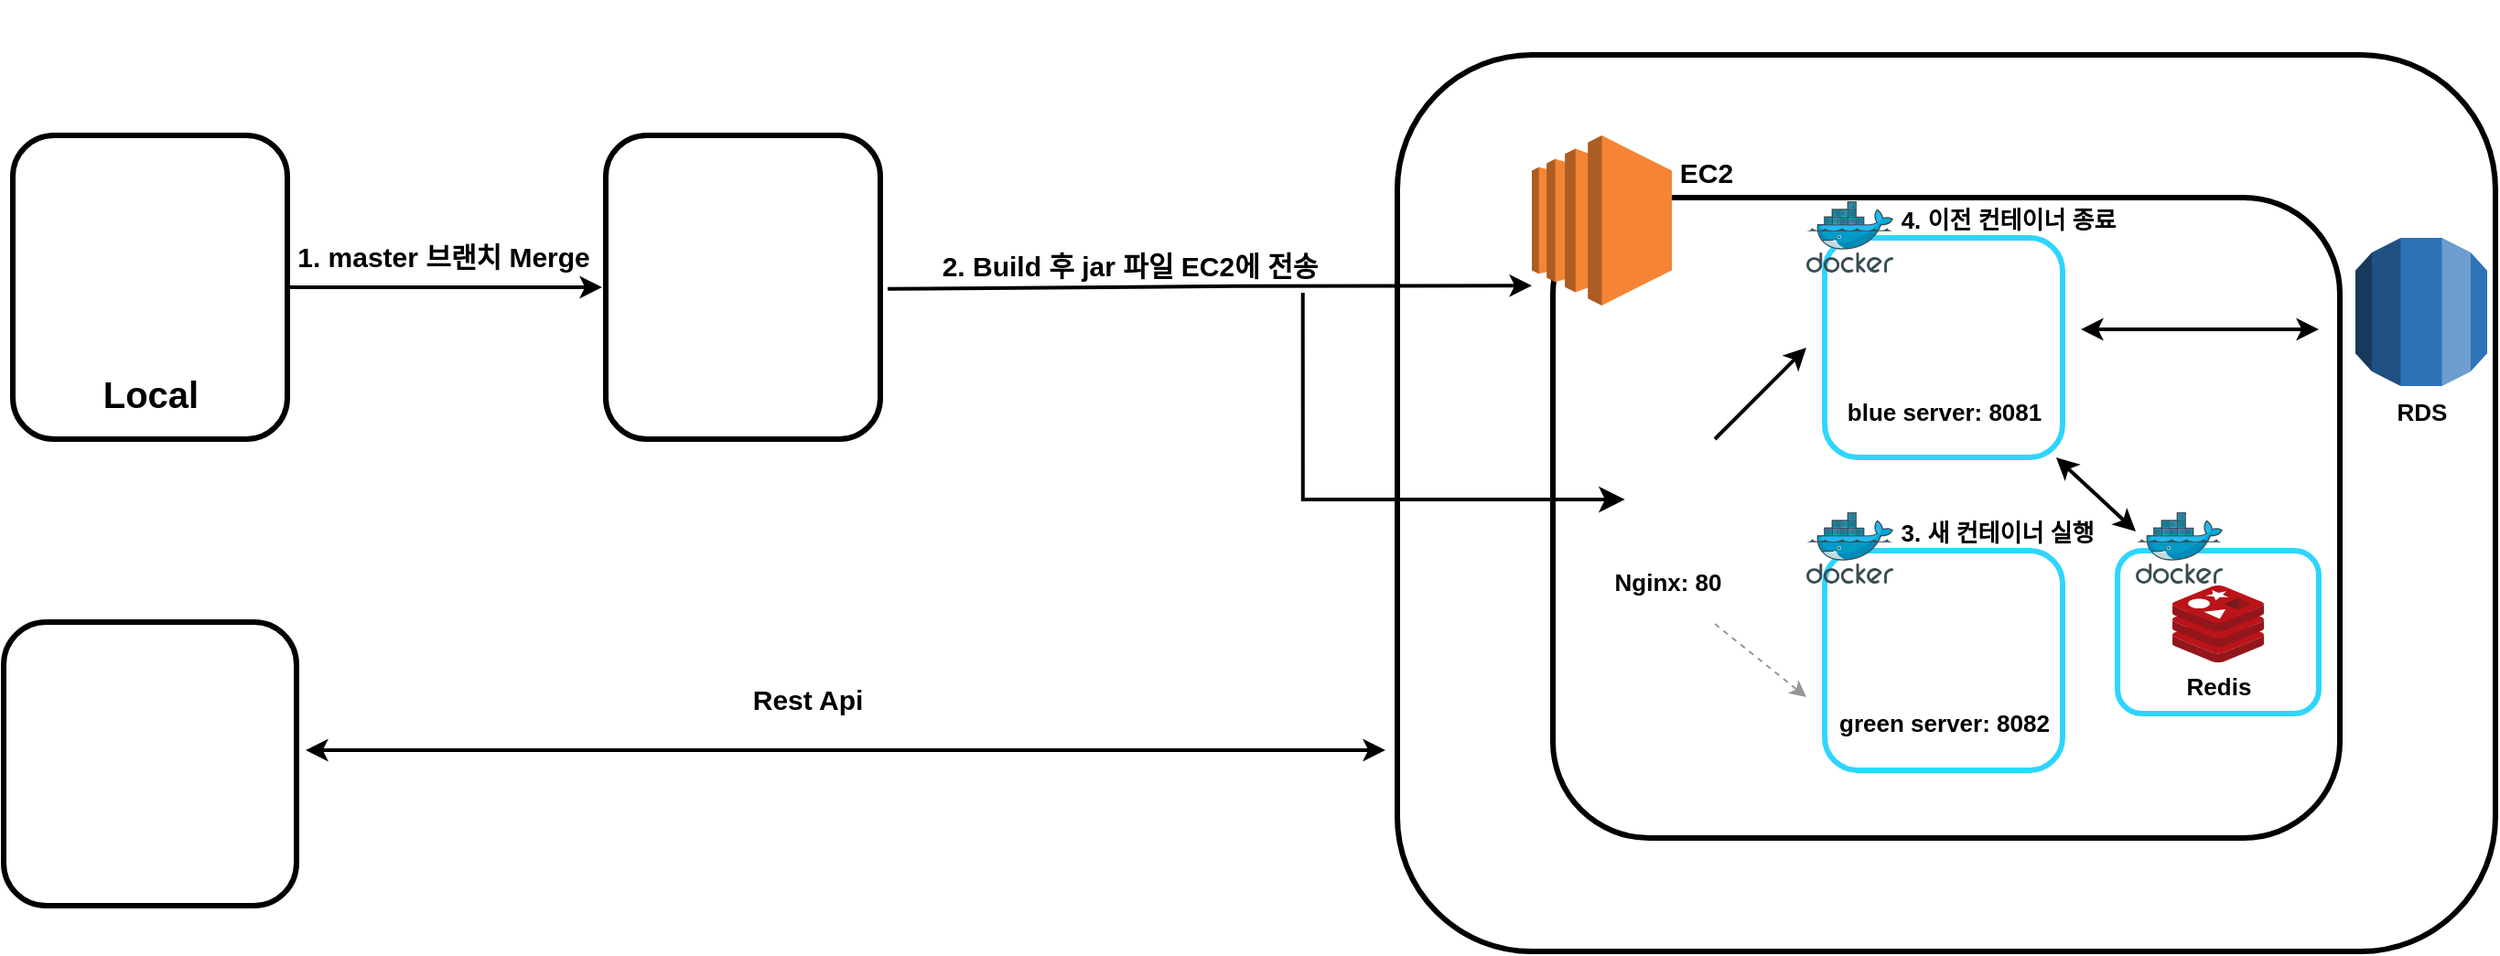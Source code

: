 <mxfile version="21.6.6" type="device">
  <diagram name="페이지-1" id="Qe-_5NJDYfm2JjSAHNzm">
    <mxGraphModel dx="1687" dy="892" grid="1" gridSize="10" guides="1" tooltips="1" connect="1" arrows="1" fold="1" page="1" pageScale="1" pageWidth="827" pageHeight="1169" math="0" shadow="0">
      <root>
        <mxCell id="0" />
        <mxCell id="1" parent="0" />
        <mxCell id="FOKYOlc2peMPIZlh_83t-85" value="" style="rounded=1;whiteSpace=wrap;html=1;strokeWidth=3;container=0;" vertex="1" parent="1">
          <mxGeometry x="449" y="214" width="150" height="166" as="geometry" />
        </mxCell>
        <mxCell id="FOKYOlc2peMPIZlh_83t-28" style="edgeStyle=orthogonalEdgeStyle;rounded=0;orthogonalLoop=1;jettySize=auto;html=1;exitX=1;exitY=0.5;exitDx=0;exitDy=0;entryX=0;entryY=0.5;entryDx=0;entryDy=0;strokeWidth=2;" edge="1" parent="1" source="FOKYOlc2peMPIZlh_83t-24">
          <mxGeometry relative="1" as="geometry">
            <mxPoint x="447" y="297" as="targetPoint" />
          </mxGeometry>
        </mxCell>
        <mxCell id="FOKYOlc2peMPIZlh_83t-11" value="1. master 브랜치 Merge" style="text;html=1;align=center;verticalAlign=middle;resizable=0;points=[];autosize=1;strokeColor=none;fillColor=none;fontStyle=1;fontSize=15;" vertex="1" parent="1">
          <mxGeometry x="265" y="264.5" width="190" height="30" as="geometry" />
        </mxCell>
        <mxCell id="FOKYOlc2peMPIZlh_83t-24" value="" style="rounded=1;whiteSpace=wrap;html=1;strokeWidth=3;container=0;" vertex="1" parent="1">
          <mxGeometry x="125" y="214" width="150" height="166" as="geometry" />
        </mxCell>
        <mxCell id="FOKYOlc2peMPIZlh_83t-5" value="" style="shape=image;html=1;verticalAlign=top;verticalLabelPosition=bottom;labelBackgroundColor=#ffffff;imageAspect=0;aspect=fixed;image=https://cdn4.iconfinder.com/data/icons/ionicons/512/icon-social-github-128.png;imageBorder=none;container=0;" vertex="1" parent="1">
          <mxGeometry x="139.5" y="219" width="121" height="121" as="geometry" />
        </mxCell>
        <mxCell id="FOKYOlc2peMPIZlh_83t-27" value="&lt;span style=&quot;font-size: 20px;&quot;&gt;Local&lt;/span&gt;" style="text;html=1;align=center;verticalAlign=middle;resizable=0;points=[];autosize=1;strokeColor=none;fillColor=none;container=0;fontStyle=1;fontSize=20;" vertex="1" parent="1">
          <mxGeometry x="160" y="335" width="80" height="40" as="geometry" />
        </mxCell>
        <mxCell id="FOKYOlc2peMPIZlh_83t-40" value="" style="rounded=1;whiteSpace=wrap;html=1;strokeWidth=3;container=0;" vertex="1" parent="1">
          <mxGeometry x="881.5" y="170" width="600" height="490" as="geometry" />
        </mxCell>
        <mxCell id="FOKYOlc2peMPIZlh_83t-19" value="" style="shape=image;html=1;verticalAlign=top;verticalLabelPosition=bottom;labelBackgroundColor=#ffffff;imageAspect=0;aspect=fixed;image=https://cdn3.iconfinder.com/data/icons/dompicon-glyph-file-format-2/256/file-jar-format-type-128.png" vertex="1" parent="1">
          <mxGeometry x="685" y="180" width="90" height="90" as="geometry" />
        </mxCell>
        <mxCell id="FOKYOlc2peMPIZlh_83t-89" style="edgeStyle=orthogonalEdgeStyle;rounded=0;orthogonalLoop=1;jettySize=auto;html=1;exitX=0;exitY=0.5;exitDx=0;exitDy=0;entryX=0.018;entryY=0.635;entryDx=0;entryDy=0;entryPerimeter=0;" edge="1" parent="1" source="FOKYOlc2peMPIZlh_83t-41" target="FOKYOlc2peMPIZlh_83t-54">
          <mxGeometry relative="1" as="geometry" />
        </mxCell>
        <mxCell id="FOKYOlc2peMPIZlh_83t-41" value="" style="rounded=1;whiteSpace=wrap;html=1;strokeWidth=3;container=0;" vertex="1" parent="1">
          <mxGeometry x="966.5" y="248" width="430" height="350" as="geometry" />
        </mxCell>
        <mxCell id="FOKYOlc2peMPIZlh_83t-15" value="" style="outlineConnect=0;dashed=0;verticalLabelPosition=bottom;verticalAlign=top;align=center;html=1;shape=mxgraph.aws3.ec2;fillColor=#F58534;gradientColor=none;" vertex="1" parent="1">
          <mxGeometry x="955" y="214" width="76.5" height="93" as="geometry" />
        </mxCell>
        <mxCell id="FOKYOlc2peMPIZlh_83t-17" value="" style="outlineConnect=0;dashed=0;verticalLabelPosition=bottom;verticalAlign=top;align=center;html=1;shape=mxgraph.aws3.rds;fillColor=#2E73B8;gradientColor=none;" vertex="1" parent="1">
          <mxGeometry x="1405" y="270" width="72" height="81" as="geometry" />
        </mxCell>
        <mxCell id="FOKYOlc2peMPIZlh_83t-45" value="" style="group" vertex="1" connectable="0" parent="1">
          <mxGeometry x="1115" y="441" width="170.0" height="120" as="geometry" />
        </mxCell>
        <mxCell id="FOKYOlc2peMPIZlh_83t-43" value="" style="rounded=1;whiteSpace=wrap;html=1;strokeWidth=3;strokeColor=#2ed5ff;" vertex="1" parent="FOKYOlc2peMPIZlh_83t-45">
          <mxGeometry width="130" height="120" as="geometry" />
        </mxCell>
        <mxCell id="FOKYOlc2peMPIZlh_83t-42" value="" style="shape=image;verticalLabelPosition=bottom;labelBackgroundColor=default;verticalAlign=top;aspect=fixed;imageAspect=0;image=https://godbell.kr/content/images/2022/11/20220607_001840_0001.png;" vertex="1" parent="FOKYOlc2peMPIZlh_83t-45">
          <mxGeometry x="12.82" y="5" width="107.36" height="90" as="geometry" />
        </mxCell>
        <mxCell id="FOKYOlc2peMPIZlh_83t-62" value="green server: 8082" style="text;html=1;align=center;verticalAlign=middle;resizable=0;points=[];autosize=1;strokeColor=none;fillColor=none;fontStyle=1;fontSize=13;" vertex="1" parent="FOKYOlc2peMPIZlh_83t-45">
          <mxGeometry x="-5" y="79" width="140" height="30" as="geometry" />
        </mxCell>
        <mxCell id="FOKYOlc2peMPIZlh_83t-20" value="" style="image;sketch=0;aspect=fixed;html=1;points=[];align=center;fontSize=12;image=img/lib/mscae/Docker.svg;" vertex="1" parent="FOKYOlc2peMPIZlh_83t-45">
          <mxGeometry x="-10" y="-21" width="47.56" height="39" as="geometry" />
        </mxCell>
        <mxCell id="FOKYOlc2peMPIZlh_83t-75" value="&lt;b style=&quot;font-size: 13px;&quot;&gt;3. 새 컨테이너 실행&lt;/b&gt;" style="text;html=1;align=center;verticalAlign=middle;resizable=0;points=[];autosize=1;strokeColor=none;fillColor=none;fontSize=13;" vertex="1" parent="FOKYOlc2peMPIZlh_83t-45">
          <mxGeometry x="24.0" y="-25" width="140" height="30" as="geometry" />
        </mxCell>
        <mxCell id="FOKYOlc2peMPIZlh_83t-46" value="" style="group" vertex="1" connectable="0" parent="1">
          <mxGeometry x="1115" y="270" width="142.82" height="140" as="geometry" />
        </mxCell>
        <mxCell id="FOKYOlc2peMPIZlh_83t-47" value="" style="rounded=1;whiteSpace=wrap;html=1;strokeWidth=3;strokeColor=#2ed5ff;" vertex="1" parent="FOKYOlc2peMPIZlh_83t-46">
          <mxGeometry width="130" height="120" as="geometry" />
        </mxCell>
        <mxCell id="FOKYOlc2peMPIZlh_83t-48" value="" style="shape=image;verticalLabelPosition=bottom;labelBackgroundColor=default;verticalAlign=top;aspect=fixed;imageAspect=0;image=https://godbell.kr/content/images/2022/11/20220607_001840_0001.png;" vertex="1" parent="FOKYOlc2peMPIZlh_83t-46">
          <mxGeometry x="12.82" y="5" width="107.36" height="90" as="geometry" />
        </mxCell>
        <mxCell id="FOKYOlc2peMPIZlh_83t-56" value="blue server: 8081" style="text;html=1;align=center;verticalAlign=middle;resizable=0;points=[];autosize=1;strokeColor=none;fillColor=none;fontStyle=1;fontSize=13;" vertex="1" parent="FOKYOlc2peMPIZlh_83t-46">
          <mxGeometry y="80" width="130" height="30" as="geometry" />
        </mxCell>
        <mxCell id="FOKYOlc2peMPIZlh_83t-35" value="" style="rounded=1;whiteSpace=wrap;html=1;strokeWidth=3;strokeColor=#2ED5FF;" vertex="1" parent="1">
          <mxGeometry x="1275" y="441" width="110" height="89" as="geometry" />
        </mxCell>
        <mxCell id="FOKYOlc2peMPIZlh_83t-16" value="" style="image;sketch=0;aspect=fixed;html=1;points=[];align=center;fontSize=12;image=img/lib/mscae/Cache_Redis_Product.svg;" vertex="1" parent="1">
          <mxGeometry x="1305" y="460" width="50" height="42" as="geometry" />
        </mxCell>
        <mxCell id="FOKYOlc2peMPIZlh_83t-51" value="Redis" style="text;html=1;align=center;verticalAlign=middle;resizable=0;points=[];autosize=1;strokeColor=none;fillColor=none;fontStyle=1;fontSize=13;" vertex="1" parent="1">
          <mxGeometry x="1300" y="500" width="60" height="30" as="geometry" />
        </mxCell>
        <mxCell id="FOKYOlc2peMPIZlh_83t-54" value="" style="shape=image;verticalLabelPosition=bottom;labelBackgroundColor=default;verticalAlign=top;aspect=fixed;imageAspect=0;image=https://quiksite.com/wp-content/uploads/2016/09/Nginx-Logo-02.png;" vertex="1" parent="1">
          <mxGeometry x="994" y="380" width="70" height="70" as="geometry" />
        </mxCell>
        <mxCell id="FOKYOlc2peMPIZlh_83t-55" value="" style="image;sketch=0;aspect=fixed;html=1;points=[];align=center;fontSize=12;image=img/lib/mscae/Docker.svg;" vertex="1" parent="1">
          <mxGeometry x="1285" y="420" width="47.56" height="39" as="geometry" />
        </mxCell>
        <mxCell id="FOKYOlc2peMPIZlh_83t-63" value="Nginx: 80" style="text;html=1;align=center;verticalAlign=middle;resizable=0;points=[];autosize=1;strokeColor=none;fillColor=none;fontSize=13;fontStyle=1" vertex="1" parent="1">
          <mxGeometry x="989" y="443" width="80" height="30" as="geometry" />
        </mxCell>
        <mxCell id="FOKYOlc2peMPIZlh_83t-65" value="" style="endArrow=classic;html=1;rounded=0;strokeWidth=2;" edge="1" parent="1">
          <mxGeometry width="50" height="50" relative="1" as="geometry">
            <mxPoint x="1055" y="380" as="sourcePoint" />
            <mxPoint x="1105" y="330" as="targetPoint" />
          </mxGeometry>
        </mxCell>
        <mxCell id="FOKYOlc2peMPIZlh_83t-66" value="" style="endArrow=classic;startArrow=classic;html=1;rounded=0;strokeWidth=2;" edge="1" parent="1">
          <mxGeometry width="50" height="50" relative="1" as="geometry">
            <mxPoint x="1255" y="320" as="sourcePoint" />
            <mxPoint x="1385" y="320" as="targetPoint" />
          </mxGeometry>
        </mxCell>
        <mxCell id="FOKYOlc2peMPIZlh_83t-67" value="" style="endArrow=classic;startArrow=classic;html=1;rounded=0;strokeWidth=2;" edge="1" parent="1">
          <mxGeometry width="50" height="50" relative="1" as="geometry">
            <mxPoint x="1241.47" y="390" as="sourcePoint" />
            <mxPoint x="1285" y="430.5" as="targetPoint" />
          </mxGeometry>
        </mxCell>
        <mxCell id="FOKYOlc2peMPIZlh_83t-68" value="" style="endArrow=classic;html=1;rounded=0;strokeWidth=2;" edge="1" parent="1">
          <mxGeometry width="50" height="50" relative="1" as="geometry">
            <mxPoint x="603" y="297.9" as="sourcePoint" />
            <mxPoint x="955" y="296.1" as="targetPoint" />
            <Array as="points">
              <mxPoint x="793" y="296.4" />
            </Array>
          </mxGeometry>
        </mxCell>
        <mxCell id="FOKYOlc2peMPIZlh_83t-70" value="&lt;b style=&quot;font-size: 15px;&quot;&gt;2. Build 후 jar 파일 EC2에 전송&lt;/b&gt;" style="text;html=1;align=center;verticalAlign=middle;resizable=0;points=[];autosize=1;strokeColor=none;fillColor=none;fontSize=15;" vertex="1" parent="1">
          <mxGeometry x="615" y="270" width="240" height="30" as="geometry" />
        </mxCell>
        <mxCell id="FOKYOlc2peMPIZlh_83t-71" value="&lt;span style=&quot;font-size: 13px;&quot;&gt;RDS&lt;/span&gt;" style="text;html=1;align=center;verticalAlign=middle;resizable=0;points=[];autosize=1;strokeColor=none;fillColor=none;fontStyle=1;fontSize=13;" vertex="1" parent="1">
          <mxGeometry x="1416" y="350" width="50" height="30" as="geometry" />
        </mxCell>
        <mxCell id="FOKYOlc2peMPIZlh_83t-73" value="EC2" style="text;html=1;align=center;verticalAlign=middle;resizable=0;points=[];autosize=1;strokeColor=none;fillColor=none;fontStyle=1;fontSize=15;" vertex="1" parent="1">
          <mxGeometry x="1025" y="219" width="50" height="30" as="geometry" />
        </mxCell>
        <mxCell id="FOKYOlc2peMPIZlh_83t-74" value="" style="endArrow=classic;html=1;rounded=0;dashed=1;strokeColor=#969595;" edge="1" parent="1">
          <mxGeometry width="50" height="50" relative="1" as="geometry">
            <mxPoint x="1055" y="481" as="sourcePoint" />
            <mxPoint x="1105" y="521" as="targetPoint" />
          </mxGeometry>
        </mxCell>
        <mxCell id="FOKYOlc2peMPIZlh_83t-52" value="" style="image;sketch=0;aspect=fixed;html=1;points=[];align=center;fontSize=12;image=img/lib/mscae/Docker.svg;" vertex="1" parent="1">
          <mxGeometry x="1105" y="250" width="47.56" height="39" as="geometry" />
        </mxCell>
        <mxCell id="FOKYOlc2peMPIZlh_83t-76" value="&lt;b style=&quot;font-size: 13px;&quot;&gt;4. 이전 컨테이너 종료&lt;/b&gt;" style="text;html=1;align=center;verticalAlign=middle;resizable=0;points=[];autosize=1;strokeColor=none;fillColor=none;fontSize=13;" vertex="1" parent="1">
          <mxGeometry x="1140" y="245" width="150" height="30" as="geometry" />
        </mxCell>
        <mxCell id="FOKYOlc2peMPIZlh_83t-78" value="" style="rounded=1;whiteSpace=wrap;html=1;strokeWidth=3;" vertex="1" parent="1">
          <mxGeometry x="120" y="480" width="160" height="155" as="geometry" />
        </mxCell>
        <mxCell id="FOKYOlc2peMPIZlh_83t-81" value="" style="endArrow=classic;startArrow=classic;html=1;rounded=0;strokeWidth=2;" edge="1" parent="1">
          <mxGeometry width="50" height="50" relative="1" as="geometry">
            <mxPoint x="285" y="550" as="sourcePoint" />
            <mxPoint x="875" y="550" as="targetPoint" />
          </mxGeometry>
        </mxCell>
        <mxCell id="FOKYOlc2peMPIZlh_83t-82" value="Rest Api" style="text;html=1;align=center;verticalAlign=middle;resizable=0;points=[];autosize=1;strokeColor=none;fillColor=none;fontStyle=1;fontSize=15;" vertex="1" parent="1">
          <mxGeometry x="519" y="507" width="80" height="30" as="geometry" />
        </mxCell>
        <mxCell id="FOKYOlc2peMPIZlh_83t-83" value="" style="shape=image;verticalLabelPosition=bottom;labelBackgroundColor=default;verticalAlign=top;aspect=fixed;imageAspect=0;image=https://images.velog.io/images/jini_eun/post/107f5cfb-e97c-4c4c-b997-06098062e5b3/image.png;clipPath=inset(10% 33.33% 21.43% 33.33%);" vertex="1" parent="1">
          <mxGeometry x="139.5" y="487.5" width="116.67" height="140" as="geometry" />
        </mxCell>
        <mxCell id="FOKYOlc2peMPIZlh_83t-84" value="" style="shape=image;verticalLabelPosition=bottom;labelBackgroundColor=default;verticalAlign=top;aspect=fixed;imageAspect=0;image=https://miro.medium.com/v2/resize:fit:1075/1*VtWbCHhIw6MMMXCil7lZ0g.png;clipPath=inset(1.63% 19.33% 3.59% 17%);" vertex="1" parent="1">
          <mxGeometry x="455.5" y="245" width="137" height="104" as="geometry" />
        </mxCell>
        <mxCell id="FOKYOlc2peMPIZlh_83t-88" value="" style="edgeStyle=segmentEdgeStyle;endArrow=classic;html=1;curved=0;rounded=0;endSize=8;startSize=8;strokeWidth=2;" edge="1" parent="1">
          <mxGeometry width="50" height="50" relative="1" as="geometry">
            <mxPoint x="829.87" y="300" as="sourcePoint" />
            <mxPoint x="1005.87" y="413" as="targetPoint" />
            <Array as="points">
              <mxPoint x="829.87" y="413" />
            </Array>
          </mxGeometry>
        </mxCell>
        <mxCell id="FOKYOlc2peMPIZlh_83t-91" value="" style="shape=image;verticalLabelPosition=bottom;labelBackgroundColor=default;verticalAlign=top;aspect=fixed;imageAspect=0;image=https://a0.awsstatic.com/libra-css/images/logos/aws_logo_smile_1200x630.png;clipPath=inset(6.33% 21.67% 12.66% 22%);" vertex="1" parent="1">
          <mxGeometry x="887.28" y="140" width="79.22" height="60" as="geometry" />
        </mxCell>
      </root>
    </mxGraphModel>
  </diagram>
</mxfile>
